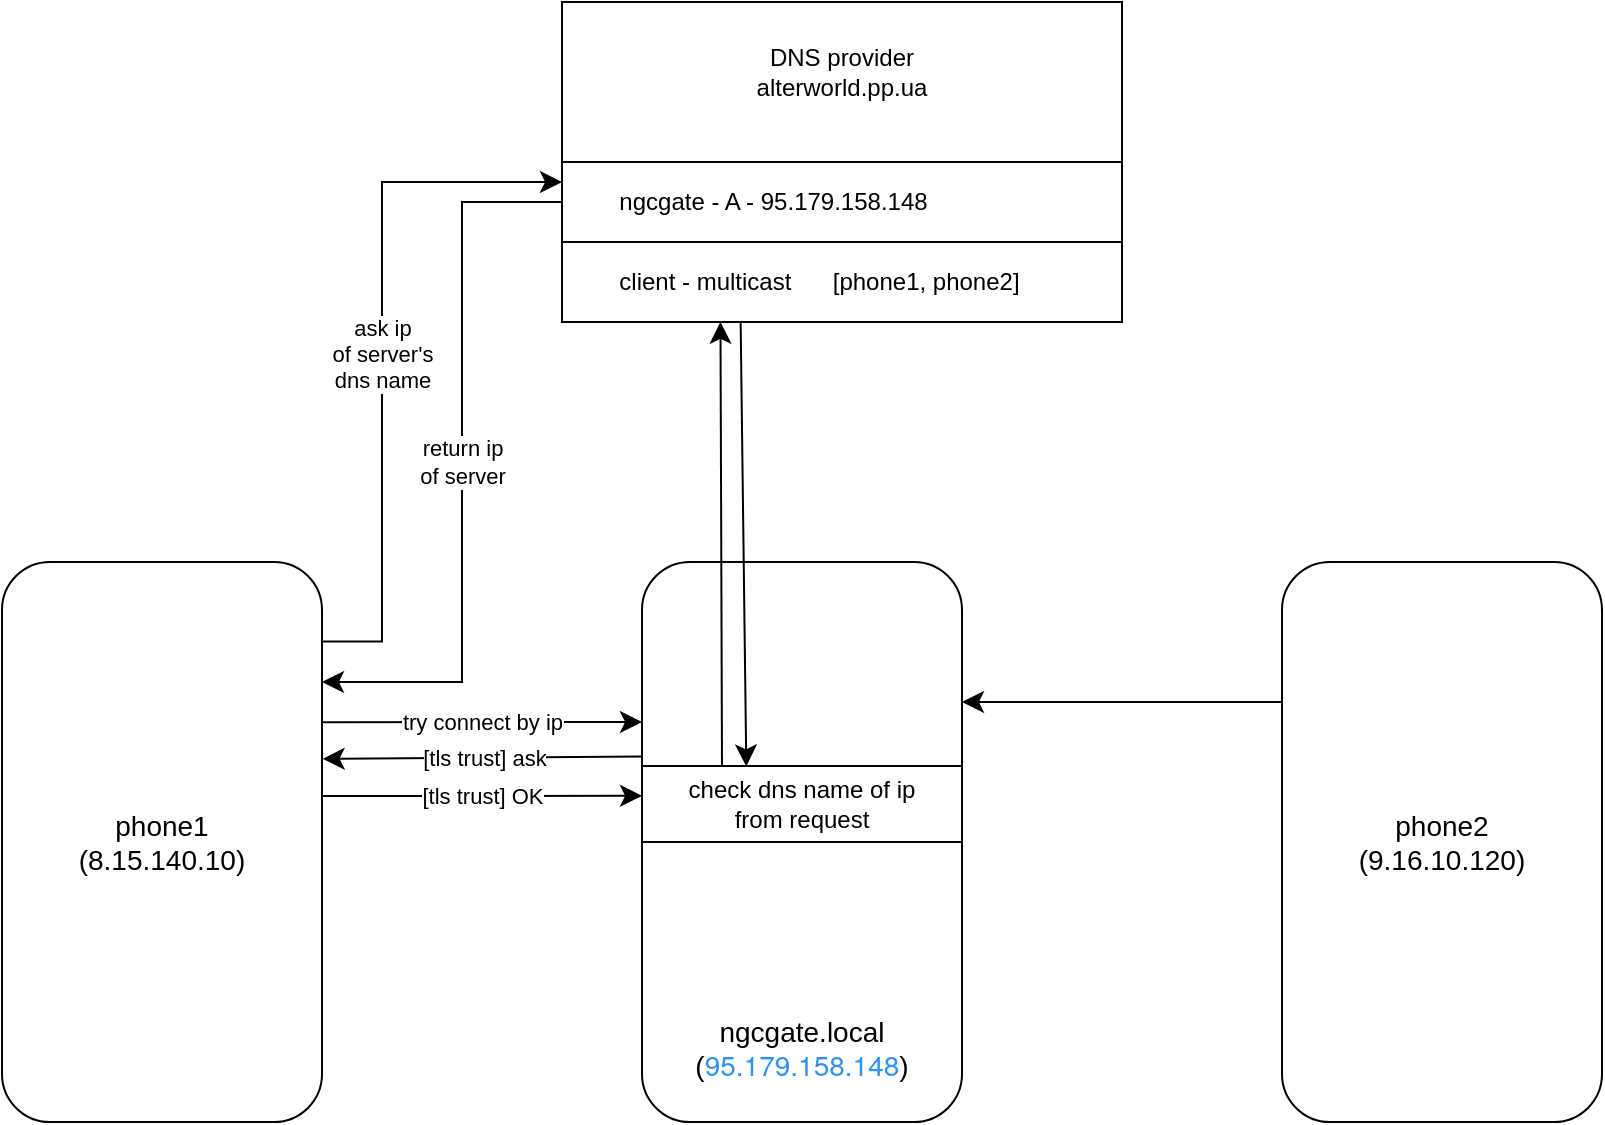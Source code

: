 <mxfile version="24.6.4" type="device">
  <diagram name="Page-1" id="4JioQfJBW9zsR1fEerRV">
    <mxGraphModel dx="635" dy="1110" grid="1" gridSize="10" guides="1" tooltips="1" connect="1" arrows="1" fold="1" page="0" pageScale="1" pageWidth="827" pageHeight="1169" math="0" shadow="0">
      <root>
        <mxCell id="0" />
        <mxCell id="1" parent="0" />
        <mxCell id="ZSQOpfQuD5Nt9lUuP228-23" value="&lt;font style=&quot;font-size: 14px;&quot;&gt;phone1&lt;br&gt;(8.15.140.10)&lt;/font&gt;" style="rounded=1;whiteSpace=wrap;html=1;" vertex="1" parent="1">
          <mxGeometry width="160" height="280" as="geometry" />
        </mxCell>
        <mxCell id="ZSQOpfQuD5Nt9lUuP228-26" value="&lt;font style=&quot;font-size: 14px;&quot;&gt;phone2&lt;br&gt;(9.16.10.120)&lt;/font&gt;" style="rounded=1;whiteSpace=wrap;html=1;" vertex="1" parent="1">
          <mxGeometry x="640" width="160" height="280" as="geometry" />
        </mxCell>
        <mxCell id="ZSQOpfQuD5Nt9lUuP228-28" value="" style="endArrow=classic;html=1;rounded=0;fontSize=12;startSize=8;endSize=8;edgeStyle=orthogonalEdgeStyle;exitX=0;exitY=0.25;exitDx=0;exitDy=0;entryX=1;entryY=0.25;entryDx=0;entryDy=0;" edge="1" parent="1" source="ZSQOpfQuD5Nt9lUuP228-26" target="ZSQOpfQuD5Nt9lUuP228-24">
          <mxGeometry width="50" height="50" relative="1" as="geometry">
            <mxPoint x="270" y="310" as="sourcePoint" />
            <mxPoint x="320" y="260" as="targetPoint" />
          </mxGeometry>
        </mxCell>
        <mxCell id="ZSQOpfQuD5Nt9lUuP228-32" value="" style="group" vertex="1" connectable="0" parent="1">
          <mxGeometry x="280" y="-280" width="280" height="160" as="geometry" />
        </mxCell>
        <mxCell id="ZSQOpfQuD5Nt9lUuP228-29" value="&lt;div&gt;&lt;br&gt;&lt;/div&gt;DNS provider&lt;br&gt;&lt;div style=&quot;&quot;&gt;alterworld.pp.ua&lt;br&gt;&lt;/div&gt;" style="rounded=0;whiteSpace=wrap;html=1;verticalAlign=top;" vertex="1" parent="ZSQOpfQuD5Nt9lUuP228-32">
          <mxGeometry width="280" height="160" as="geometry" />
        </mxCell>
        <mxCell id="ZSQOpfQuD5Nt9lUuP228-30" value="&lt;div&gt;&lt;span style=&quot;white-space: pre;&quot;&gt;&#x9;&lt;/span&gt;ngcgate - A - 95.179.158.148&lt;/div&gt;" style="rounded=0;whiteSpace=wrap;html=1;align=left;" vertex="1" parent="ZSQOpfQuD5Nt9lUuP228-32">
          <mxGeometry y="80" width="280" height="40" as="geometry" />
        </mxCell>
        <mxCell id="ZSQOpfQuD5Nt9lUuP228-31" value="&lt;div style=&quot;&quot;&gt;&lt;span style=&quot;white-space: pre;&quot;&gt;&#x9;&lt;/span&gt;client - multicast&lt;span style=&quot;white-space: pre;&quot;&gt;&#x9;&lt;/span&gt;[phone1, phone2]&lt;br&gt;&lt;/div&gt;" style="rounded=0;whiteSpace=wrap;html=1;align=left;" vertex="1" parent="ZSQOpfQuD5Nt9lUuP228-32">
          <mxGeometry y="120" width="280" height="40" as="geometry" />
        </mxCell>
        <mxCell id="ZSQOpfQuD5Nt9lUuP228-39" value="" style="endArrow=classic;html=1;rounded=0;fontSize=12;startSize=8;endSize=8;curved=1;entryX=1.002;entryY=0.43;entryDx=0;entryDy=0;entryPerimeter=0;exitX=0.004;exitY=0.426;exitDx=0;exitDy=0;exitPerimeter=0;" edge="1" parent="1">
          <mxGeometry relative="1" as="geometry">
            <mxPoint x="320.64" y="97.28" as="sourcePoint" />
            <mxPoint x="160.32" y="98.4" as="targetPoint" />
          </mxGeometry>
        </mxCell>
        <mxCell id="ZSQOpfQuD5Nt9lUuP228-40" value="[tls trust] ask" style="edgeLabel;resizable=0;html=1;;align=center;verticalAlign=middle;" connectable="0" vertex="1" parent="ZSQOpfQuD5Nt9lUuP228-39">
          <mxGeometry relative="1" as="geometry" />
        </mxCell>
        <mxCell id="ZSQOpfQuD5Nt9lUuP228-43" value="" style="endArrow=classic;html=1;rounded=0;fontSize=12;startSize=8;endSize=8;curved=1;entryX=0;entryY=0.464;entryDx=0;entryDy=0;entryPerimeter=0;" edge="1" parent="1">
          <mxGeometry relative="1" as="geometry">
            <mxPoint x="160" y="117" as="sourcePoint" />
            <mxPoint x="320" y="116.92" as="targetPoint" />
          </mxGeometry>
        </mxCell>
        <mxCell id="ZSQOpfQuD5Nt9lUuP228-44" value="[tls trust] OK" style="edgeLabel;resizable=0;html=1;;align=center;verticalAlign=middle;" connectable="0" vertex="1" parent="ZSQOpfQuD5Nt9lUuP228-43">
          <mxGeometry relative="1" as="geometry" />
        </mxCell>
        <mxCell id="ZSQOpfQuD5Nt9lUuP228-46" value="" style="endArrow=classic;html=1;rounded=0;fontSize=12;startSize=8;endSize=8;entryX=0;entryY=0.25;entryDx=0;entryDy=0;exitX=0.997;exitY=0.142;exitDx=0;exitDy=0;exitPerimeter=0;edgeStyle=orthogonalEdgeStyle;" edge="1" parent="1" source="ZSQOpfQuD5Nt9lUuP228-23" target="ZSQOpfQuD5Nt9lUuP228-30">
          <mxGeometry relative="1" as="geometry">
            <mxPoint x="200" y="30" as="sourcePoint" />
            <mxPoint x="300" y="30" as="targetPoint" />
            <Array as="points">
              <mxPoint x="190" y="40" />
              <mxPoint x="190" y="-190" />
            </Array>
          </mxGeometry>
        </mxCell>
        <mxCell id="ZSQOpfQuD5Nt9lUuP228-47" value="ask ip&lt;br&gt;of server&#39;s&lt;div&gt;dns name&lt;/div&gt;" style="edgeLabel;resizable=0;html=1;;align=center;verticalAlign=middle;" connectable="0" vertex="1" parent="ZSQOpfQuD5Nt9lUuP228-46">
          <mxGeometry relative="1" as="geometry" />
        </mxCell>
        <mxCell id="ZSQOpfQuD5Nt9lUuP228-48" value="" style="endArrow=classic;html=1;rounded=0;fontSize=12;startSize=8;endSize=8;exitX=0;exitY=0.5;exitDx=0;exitDy=0;edgeStyle=orthogonalEdgeStyle;" edge="1" parent="1" source="ZSQOpfQuD5Nt9lUuP228-30">
          <mxGeometry relative="1" as="geometry">
            <mxPoint x="140" y="-30" as="sourcePoint" />
            <mxPoint x="160" y="60" as="targetPoint" />
            <Array as="points">
              <mxPoint x="230" y="-180" />
              <mxPoint x="230" y="60" />
            </Array>
          </mxGeometry>
        </mxCell>
        <mxCell id="ZSQOpfQuD5Nt9lUuP228-49" value="return ip&lt;div&gt;of server&lt;/div&gt;" style="edgeLabel;resizable=0;html=1;;align=center;verticalAlign=middle;" connectable="0" vertex="1" parent="ZSQOpfQuD5Nt9lUuP228-48">
          <mxGeometry relative="1" as="geometry" />
        </mxCell>
        <mxCell id="ZSQOpfQuD5Nt9lUuP228-50" value="" style="endArrow=classic;html=1;rounded=0;fontSize=12;startSize=8;endSize=8;curved=1;entryX=0;entryY=0.464;entryDx=0;entryDy=0;entryPerimeter=0;" edge="1" parent="1">
          <mxGeometry relative="1" as="geometry">
            <mxPoint x="160" y="80.08" as="sourcePoint" />
            <mxPoint x="320" y="80.0" as="targetPoint" />
          </mxGeometry>
        </mxCell>
        <mxCell id="ZSQOpfQuD5Nt9lUuP228-51" value="try connect by ip" style="edgeLabel;resizable=0;html=1;;align=center;verticalAlign=middle;" connectable="0" vertex="1" parent="ZSQOpfQuD5Nt9lUuP228-50">
          <mxGeometry relative="1" as="geometry" />
        </mxCell>
        <mxCell id="ZSQOpfQuD5Nt9lUuP228-56" value="" style="group" vertex="1" connectable="0" parent="1">
          <mxGeometry x="320" width="160" height="280" as="geometry" />
        </mxCell>
        <mxCell id="ZSQOpfQuD5Nt9lUuP228-24" value="&lt;font style=&quot;font-size: 14px;&quot;&gt;ngcgate.local&lt;br&gt;(&lt;span style=&quot;color: rgb(40, 146, 255); font-family: &amp;quot;Helvetica Neue&amp;quot;; text-align: start; background-color: initial;&quot;&gt;95.179.158.148&lt;/span&gt;&lt;span style=&quot;background-color: initial;&quot;&gt;)&lt;/span&gt;&lt;/font&gt;&lt;div&gt;&lt;font style=&quot;font-size: 14px;&quot;&gt;&lt;span style=&quot;background-color: initial;&quot;&gt;&lt;br&gt;&lt;/span&gt;&lt;/font&gt;&lt;/div&gt;" style="rounded=1;whiteSpace=wrap;html=1;verticalAlign=bottom;" vertex="1" parent="ZSQOpfQuD5Nt9lUuP228-56">
          <mxGeometry width="160" height="280" as="geometry" />
        </mxCell>
        <mxCell id="ZSQOpfQuD5Nt9lUuP228-53" value="check dns name of ip&lt;div&gt;from request&lt;/div&gt;" style="rounded=0;whiteSpace=wrap;html=1;" vertex="1" parent="ZSQOpfQuD5Nt9lUuP228-56">
          <mxGeometry y="102" width="160" height="38" as="geometry" />
        </mxCell>
        <mxCell id="ZSQOpfQuD5Nt9lUuP228-54" value="" style="endArrow=classic;html=1;rounded=0;fontSize=12;startSize=8;endSize=8;curved=1;entryX=0.283;entryY=0.998;entryDx=0;entryDy=0;exitX=0.25;exitY=0;exitDx=0;exitDy=0;entryPerimeter=0;" edge="1" parent="1" source="ZSQOpfQuD5Nt9lUuP228-53" target="ZSQOpfQuD5Nt9lUuP228-31">
          <mxGeometry width="50" height="50" relative="1" as="geometry">
            <mxPoint x="320" y="80" as="sourcePoint" />
            <mxPoint x="370" y="30" as="targetPoint" />
          </mxGeometry>
        </mxCell>
        <mxCell id="ZSQOpfQuD5Nt9lUuP228-55" value="" style="endArrow=classic;html=1;rounded=0;fontSize=12;startSize=8;endSize=8;curved=1;entryX=0.326;entryY=0.006;entryDx=0;entryDy=0;entryPerimeter=0;exitX=0.319;exitY=1;exitDx=0;exitDy=0;exitPerimeter=0;" edge="1" parent="1" source="ZSQOpfQuD5Nt9lUuP228-31" target="ZSQOpfQuD5Nt9lUuP228-53">
          <mxGeometry width="50" height="50" relative="1" as="geometry">
            <mxPoint x="320" y="60" as="sourcePoint" />
            <mxPoint x="370" y="10" as="targetPoint" />
          </mxGeometry>
        </mxCell>
      </root>
    </mxGraphModel>
  </diagram>
</mxfile>
